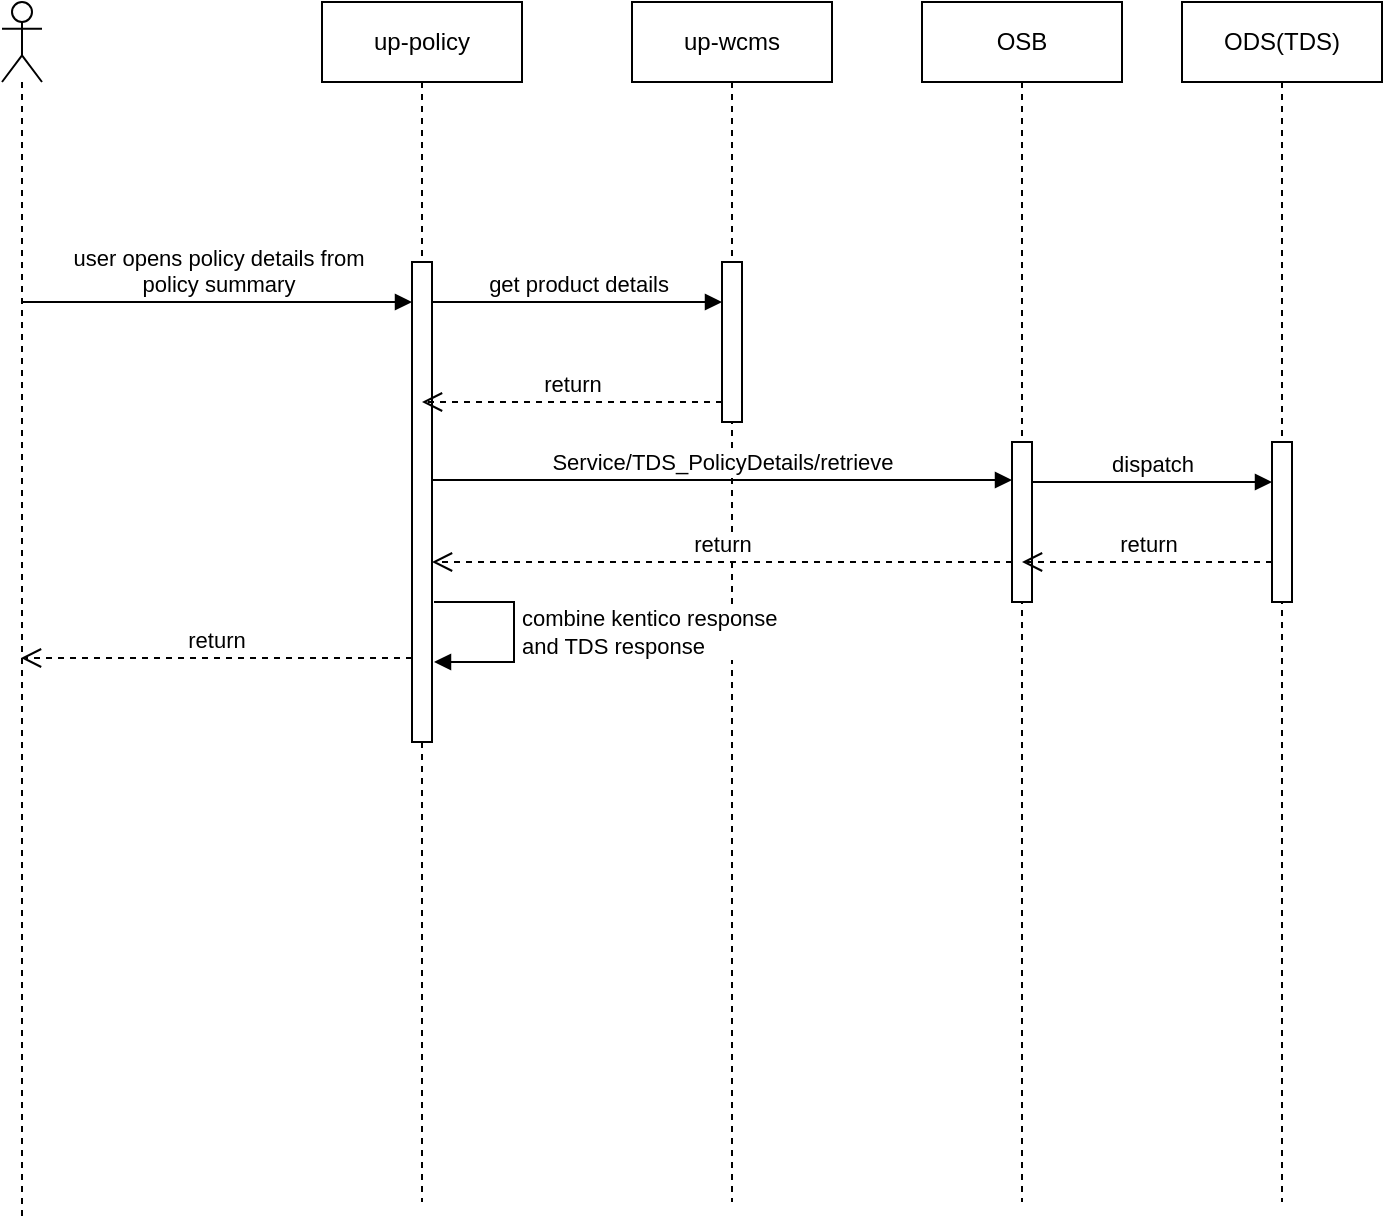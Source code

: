 <mxfile version="22.1.18" type="github">
  <diagram name="Policy details" id="Y0YN1XYSbHaCPxQ_bSPO">
    <mxGraphModel dx="936" dy="493" grid="1" gridSize="10" guides="1" tooltips="1" connect="1" arrows="1" fold="1" page="1" pageScale="1" pageWidth="850" pageHeight="1100" math="0" shadow="0">
      <root>
        <mxCell id="0" />
        <mxCell id="1" parent="0" />
        <mxCell id="sXcToYSCyKyvLaLYIRk_-1" value="" style="shape=umlLifeline;perimeter=lifelinePerimeter;whiteSpace=wrap;html=1;container=1;dropTarget=0;collapsible=0;recursiveResize=0;outlineConnect=0;portConstraint=eastwest;newEdgeStyle={&quot;curved&quot;:0,&quot;rounded&quot;:0};participant=umlActor;" parent="1" vertex="1">
          <mxGeometry x="110" y="80" width="20" height="610" as="geometry" />
        </mxCell>
        <mxCell id="sXcToYSCyKyvLaLYIRk_-2" value="up-policy" style="shape=umlLifeline;perimeter=lifelinePerimeter;whiteSpace=wrap;html=1;container=1;dropTarget=0;collapsible=0;recursiveResize=0;outlineConnect=0;portConstraint=eastwest;newEdgeStyle={&quot;curved&quot;:0,&quot;rounded&quot;:0};" parent="1" vertex="1">
          <mxGeometry x="270" y="80" width="100" height="600" as="geometry" />
        </mxCell>
        <mxCell id="sXcToYSCyKyvLaLYIRk_-6" value="" style="html=1;points=[[0,0,0,0,5],[0,1,0,0,-5],[1,0,0,0,5],[1,1,0,0,-5]];perimeter=orthogonalPerimeter;outlineConnect=0;targetShapes=umlLifeline;portConstraint=eastwest;newEdgeStyle={&quot;curved&quot;:0,&quot;rounded&quot;:0};" parent="sXcToYSCyKyvLaLYIRk_-2" vertex="1">
          <mxGeometry x="45" y="130" width="10" height="240" as="geometry" />
        </mxCell>
        <mxCell id="sXcToYSCyKyvLaLYIRk_-3" value="up-wcms" style="shape=umlLifeline;perimeter=lifelinePerimeter;whiteSpace=wrap;html=1;container=1;dropTarget=0;collapsible=0;recursiveResize=0;outlineConnect=0;portConstraint=eastwest;newEdgeStyle={&quot;curved&quot;:0,&quot;rounded&quot;:0};" parent="1" vertex="1">
          <mxGeometry x="425" y="80" width="100" height="600" as="geometry" />
        </mxCell>
        <mxCell id="sXcToYSCyKyvLaLYIRk_-7" value="" style="html=1;points=[[0,0,0,0,5],[0,1,0,0,-5],[1,0,0,0,5],[1,1,0,0,-5]];perimeter=orthogonalPerimeter;outlineConnect=0;targetShapes=umlLifeline;portConstraint=eastwest;newEdgeStyle={&quot;curved&quot;:0,&quot;rounded&quot;:0};" parent="sXcToYSCyKyvLaLYIRk_-3" vertex="1">
          <mxGeometry x="45" y="130" width="10" height="80" as="geometry" />
        </mxCell>
        <mxCell id="sXcToYSCyKyvLaLYIRk_-4" value="ODS(TDS)" style="shape=umlLifeline;perimeter=lifelinePerimeter;whiteSpace=wrap;html=1;container=1;dropTarget=0;collapsible=0;recursiveResize=0;outlineConnect=0;portConstraint=eastwest;newEdgeStyle={&quot;curved&quot;:0,&quot;rounded&quot;:0};" parent="1" vertex="1">
          <mxGeometry x="700" y="80" width="100" height="600" as="geometry" />
        </mxCell>
        <mxCell id="sXcToYSCyKyvLaLYIRk_-9" value="" style="html=1;points=[[0,0,0,0,5],[0,1,0,0,-5],[1,0,0,0,5],[1,1,0,0,-5]];perimeter=orthogonalPerimeter;outlineConnect=0;targetShapes=umlLifeline;portConstraint=eastwest;newEdgeStyle={&quot;curved&quot;:0,&quot;rounded&quot;:0};" parent="sXcToYSCyKyvLaLYIRk_-4" vertex="1">
          <mxGeometry x="45" y="220" width="10" height="80" as="geometry" />
        </mxCell>
        <mxCell id="sXcToYSCyKyvLaLYIRk_-5" value="OSB" style="shape=umlLifeline;perimeter=lifelinePerimeter;whiteSpace=wrap;html=1;container=1;dropTarget=0;collapsible=0;recursiveResize=0;outlineConnect=0;portConstraint=eastwest;newEdgeStyle={&quot;curved&quot;:0,&quot;rounded&quot;:0};" parent="1" vertex="1">
          <mxGeometry x="570" y="80" width="100" height="600" as="geometry" />
        </mxCell>
        <mxCell id="sXcToYSCyKyvLaLYIRk_-8" value="" style="html=1;points=[[0,0,0,0,5],[0,1,0,0,-5],[1,0,0,0,5],[1,1,0,0,-5]];perimeter=orthogonalPerimeter;outlineConnect=0;targetShapes=umlLifeline;portConstraint=eastwest;newEdgeStyle={&quot;curved&quot;:0,&quot;rounded&quot;:0};" parent="sXcToYSCyKyvLaLYIRk_-5" vertex="1">
          <mxGeometry x="45" y="220" width="10" height="80" as="geometry" />
        </mxCell>
        <mxCell id="sXcToYSCyKyvLaLYIRk_-10" value="get product details" style="html=1;verticalAlign=bottom;endArrow=block;curved=0;rounded=0;" parent="1" edge="1">
          <mxGeometry width="80" relative="1" as="geometry">
            <mxPoint x="325" y="230" as="sourcePoint" />
            <mxPoint x="470" y="230" as="targetPoint" />
          </mxGeometry>
        </mxCell>
        <mxCell id="sXcToYSCyKyvLaLYIRk_-11" value="return" style="html=1;verticalAlign=bottom;endArrow=open;dashed=1;endSize=8;curved=0;rounded=0;" parent="1" edge="1">
          <mxGeometry relative="1" as="geometry">
            <mxPoint x="470" y="280" as="sourcePoint" />
            <mxPoint x="320" y="280" as="targetPoint" />
          </mxGeometry>
        </mxCell>
        <mxCell id="sXcToYSCyKyvLaLYIRk_-12" value="Service/TDS_PolicyDetails/retrieve" style="html=1;verticalAlign=bottom;endArrow=block;curved=0;rounded=0;" parent="1" edge="1">
          <mxGeometry width="80" relative="1" as="geometry">
            <mxPoint x="325" y="319" as="sourcePoint" />
            <mxPoint x="615" y="319" as="targetPoint" />
          </mxGeometry>
        </mxCell>
        <mxCell id="sXcToYSCyKyvLaLYIRk_-13" value="dispatch" style="html=1;verticalAlign=bottom;endArrow=block;curved=0;rounded=0;" parent="1" edge="1">
          <mxGeometry width="80" relative="1" as="geometry">
            <mxPoint x="625" y="320" as="sourcePoint" />
            <mxPoint x="745" y="320" as="targetPoint" />
          </mxGeometry>
        </mxCell>
        <mxCell id="sXcToYSCyKyvLaLYIRk_-14" value="return" style="html=1;verticalAlign=bottom;endArrow=open;dashed=1;endSize=8;curved=0;rounded=0;entryX=0.5;entryY=0.75;entryDx=0;entryDy=0;entryPerimeter=0;" parent="1" source="sXcToYSCyKyvLaLYIRk_-9" target="sXcToYSCyKyvLaLYIRk_-8" edge="1">
          <mxGeometry relative="1" as="geometry">
            <mxPoint x="710" y="360" as="sourcePoint" />
            <mxPoint x="630" y="360" as="targetPoint" />
          </mxGeometry>
        </mxCell>
        <mxCell id="sXcToYSCyKyvLaLYIRk_-15" value="return" style="html=1;verticalAlign=bottom;endArrow=open;dashed=1;endSize=8;curved=0;rounded=0;" parent="1" edge="1">
          <mxGeometry relative="1" as="geometry">
            <mxPoint x="615" y="360" as="sourcePoint" />
            <mxPoint x="325" y="360" as="targetPoint" />
          </mxGeometry>
        </mxCell>
        <mxCell id="sXcToYSCyKyvLaLYIRk_-17" value="combine kentico response&lt;br&gt;and TDS response" style="html=1;align=left;spacingLeft=2;endArrow=block;rounded=0;edgeStyle=orthogonalEdgeStyle;curved=0;rounded=0;" parent="1" edge="1">
          <mxGeometry relative="1" as="geometry">
            <mxPoint x="326" y="380" as="sourcePoint" />
            <Array as="points">
              <mxPoint x="366" y="380" />
              <mxPoint x="366" y="410" />
            </Array>
            <mxPoint x="326" y="410" as="targetPoint" />
          </mxGeometry>
        </mxCell>
        <mxCell id="sXcToYSCyKyvLaLYIRk_-18" value="return" style="html=1;verticalAlign=bottom;endArrow=open;dashed=1;endSize=8;curved=0;rounded=0;" parent="1" edge="1">
          <mxGeometry relative="1" as="geometry">
            <mxPoint x="315" y="408" as="sourcePoint" />
            <mxPoint x="119.5" y="408" as="targetPoint" />
          </mxGeometry>
        </mxCell>
        <mxCell id="sXcToYSCyKyvLaLYIRk_-19" value="user opens policy details from&lt;br&gt;policy summary" style="html=1;verticalAlign=bottom;endArrow=block;curved=0;rounded=0;" parent="1" target="sXcToYSCyKyvLaLYIRk_-6" edge="1">
          <mxGeometry width="80" relative="1" as="geometry">
            <mxPoint x="120" y="230" as="sourcePoint" />
            <mxPoint x="200" y="230" as="targetPoint" />
          </mxGeometry>
        </mxCell>
      </root>
    </mxGraphModel>
  </diagram>
</mxfile>
